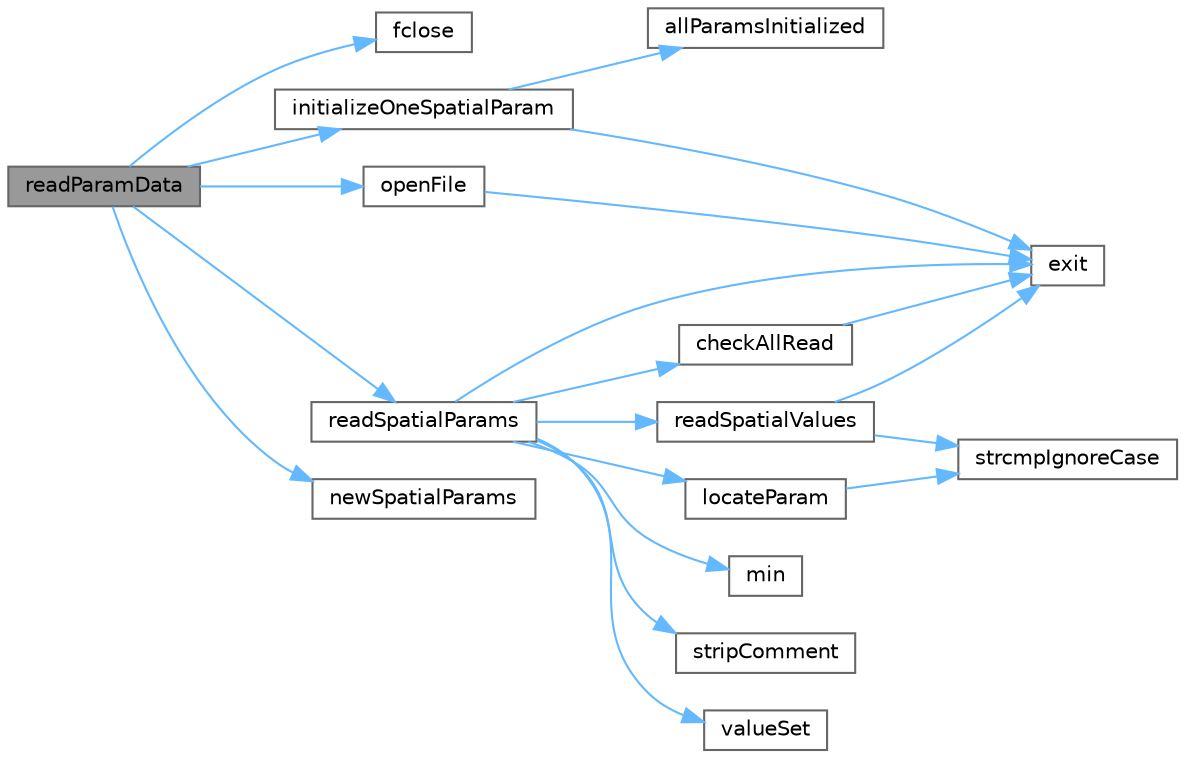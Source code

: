 digraph "readParamData"
{
 // LATEX_PDF_SIZE
  bgcolor="transparent";
  edge [fontname=Helvetica,fontsize=10,labelfontname=Helvetica,labelfontsize=10];
  node [fontname=Helvetica,fontsize=10,shape=box,height=0.2,width=0.4];
  rankdir="LR";
  Node1 [id="Node000001",label="readParamData",height=0.2,width=0.4,color="gray40", fillcolor="grey60", style="filled", fontcolor="black",tooltip=" "];
  Node1 -> Node2 [id="edge20_Node000001_Node000002",color="steelblue1",style="solid",tooltip=" "];
  Node2 [id="Node000002",label="fclose",height=0.2,width=0.4,color="grey40", fillcolor="white", style="filled",URL="$de/d55/preprocess_2climsteps_8m.html#a09890cf585bffdc75d5810e054f62779",tooltip=" "];
  Node1 -> Node3 [id="edge21_Node000001_Node000003",color="steelblue1",style="solid",tooltip=" "];
  Node3 [id="Node000003",label="initializeOneSpatialParam",height=0.2,width=0.4,color="grey40", fillcolor="white", style="filled",URL="$dd/dda/spatial_params_8c.html#a61c1fad867fe86d423ffdc201d9b2005",tooltip=" "];
  Node3 -> Node4 [id="edge22_Node000003_Node000004",color="steelblue1",style="solid",tooltip=" "];
  Node4 [id="Node000004",label="allParamsInitialized",height=0.2,width=0.4,color="grey40", fillcolor="white", style="filled",URL="$dd/dda/spatial_params_8c.html#ae6dfc60182b4583f79733354cbe3680d",tooltip=" "];
  Node3 -> Node5 [id="edge23_Node000003_Node000005",color="steelblue1",style="solid",tooltip=" "];
  Node5 [id="Node000005",label="exit",height=0.2,width=0.4,color="grey40", fillcolor="white", style="filled",URL="$da/d39/exit_handler_8c.html#a7b17e5913b7dff48eec9ba3976ccfd3c",tooltip=" "];
  Node1 -> Node6 [id="edge24_Node000001_Node000006",color="steelblue1",style="solid",tooltip=" "];
  Node6 [id="Node000006",label="newSpatialParams",height=0.2,width=0.4,color="grey40", fillcolor="white", style="filled",URL="$d7/dd8/_s_i_p_n_e_topts_in_2spatial_params_8c.html#af5e36d717bc31e1ccb0f18aac6736329",tooltip=" "];
  Node1 -> Node7 [id="edge25_Node000001_Node000007",color="steelblue1",style="solid",tooltip=" "];
  Node7 [id="Node000007",label="openFile",height=0.2,width=0.4,color="grey40", fillcolor="white", style="filled",URL="$d9/d0c/bintotxt_8c.html#a043eed78149456a0cf4a77a71a6e340b",tooltip=" "];
  Node7 -> Node5 [id="edge26_Node000007_Node000005",color="steelblue1",style="solid",tooltip=" "];
  Node1 -> Node8 [id="edge27_Node000001_Node000008",color="steelblue1",style="solid",tooltip=" "];
  Node8 [id="Node000008",label="readSpatialParams",height=0.2,width=0.4,color="grey40", fillcolor="white", style="filled",URL="$dd/dda/spatial_params_8c.html#a86ceba1ec7971125c1acfbd00b866193",tooltip=" "];
  Node8 -> Node9 [id="edge28_Node000008_Node000009",color="steelblue1",style="solid",tooltip=" "];
  Node9 [id="Node000009",label="checkAllRead",height=0.2,width=0.4,color="grey40", fillcolor="white", style="filled",URL="$dd/dda/spatial_params_8c.html#abf043ffa33bae50cf7558ee07242ae12",tooltip=" "];
  Node9 -> Node5 [id="edge29_Node000009_Node000005",color="steelblue1",style="solid",tooltip=" "];
  Node8 -> Node5 [id="edge30_Node000008_Node000005",color="steelblue1",style="solid",tooltip=" "];
  Node8 -> Node10 [id="edge31_Node000008_Node000010",color="steelblue1",style="solid",tooltip=" "];
  Node10 [id="Node000010",label="locateParam",height=0.2,width=0.4,color="grey40", fillcolor="white", style="filled",URL="$dd/dda/spatial_params_8c.html#a2a4b342160164bbdc0fbca380e77388e",tooltip=" "];
  Node10 -> Node11 [id="edge32_Node000010_Node000011",color="steelblue1",style="solid",tooltip=" "];
  Node11 [id="Node000011",label="strcmpIgnoreCase",height=0.2,width=0.4,color="grey40", fillcolor="white", style="filled",URL="$de/df1/util_8c.html#a46c453b73f4e8cd62264e4bfe8b6ae05",tooltip=" "];
  Node8 -> Node12 [id="edge33_Node000008_Node000012",color="steelblue1",style="solid",tooltip=" "];
  Node12 [id="Node000012",label="min",height=0.2,width=0.4,color="grey40", fillcolor="white", style="filled",URL="$de/d55/preprocess_2climsteps_8m.html#a05df90d9c39902969aec8cb81a3c8da9",tooltip=" "];
  Node8 -> Node13 [id="edge34_Node000008_Node000013",color="steelblue1",style="solid",tooltip=" "];
  Node13 [id="Node000013",label="readSpatialValues",height=0.2,width=0.4,color="grey40", fillcolor="white", style="filled",URL="$dd/dda/spatial_params_8c.html#a0452960bf827934236dcf72d8e30e950",tooltip=" "];
  Node13 -> Node5 [id="edge35_Node000013_Node000005",color="steelblue1",style="solid",tooltip=" "];
  Node13 -> Node11 [id="edge36_Node000013_Node000011",color="steelblue1",style="solid",tooltip=" "];
  Node8 -> Node14 [id="edge37_Node000008_Node000014",color="steelblue1",style="solid",tooltip=" "];
  Node14 [id="Node000014",label="stripComment",height=0.2,width=0.4,color="grey40", fillcolor="white", style="filled",URL="$de/df1/util_8c.html#ab343ccfdac6191045fced6c36c0143f4",tooltip=" "];
  Node8 -> Node15 [id="edge38_Node000008_Node000015",color="steelblue1",style="solid",tooltip=" "];
  Node15 [id="Node000015",label="valueSet",height=0.2,width=0.4,color="grey40", fillcolor="white", style="filled",URL="$dd/dda/spatial_params_8c.html#a8876cf8ea221bad5c83b564e7f5fedba",tooltip=" "];
}
